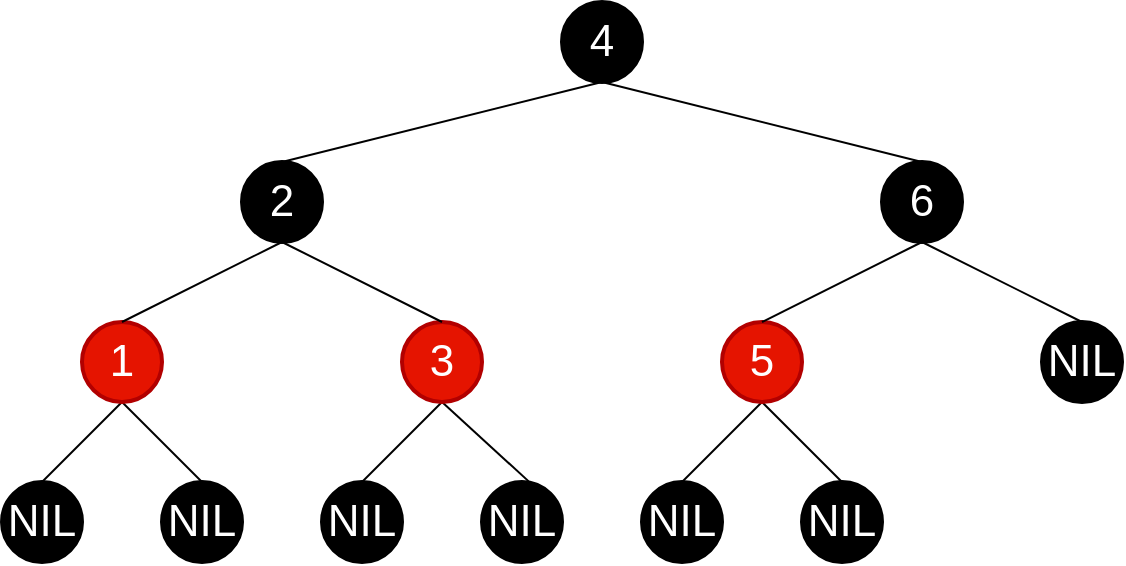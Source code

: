 <mxfile version="11.3.0" type="device" pages="1"><diagram id="PBp5ObpRPd7W0EPvdePP" name="第 1 页"><mxGraphModel dx="1363" dy="811" grid="1" gridSize="10" guides="1" tooltips="1" connect="1" arrows="1" fold="1" page="1" pageScale="1" pageWidth="827" pageHeight="1169" math="0" shadow="0"><root><mxCell id="0"/><mxCell id="1" parent="0"/><mxCell id="5Xak5Fo3kpw1yLPnFCGr-28" style="edgeStyle=none;rounded=0;orthogonalLoop=1;jettySize=auto;html=1;exitX=0.5;exitY=1;exitDx=0;exitDy=0;entryX=0.5;entryY=0;entryDx=0;entryDy=0;endArrow=none;endFill=0;fontSize=22;" parent="1" source="5Xak5Fo3kpw1yLPnFCGr-1" target="5Xak5Fo3kpw1yLPnFCGr-6" edge="1"><mxGeometry relative="1" as="geometry"/></mxCell><mxCell id="5Xak5Fo3kpw1yLPnFCGr-29" style="edgeStyle=none;rounded=0;orthogonalLoop=1;jettySize=auto;html=1;exitX=0.5;exitY=1;exitDx=0;exitDy=0;entryX=0.604;entryY=0.011;entryDx=0;entryDy=0;entryPerimeter=0;endArrow=none;endFill=0;fontSize=22;" parent="1" source="5Xak5Fo3kpw1yLPnFCGr-1" target="5Xak5Fo3kpw1yLPnFCGr-7" edge="1"><mxGeometry relative="1" as="geometry"/></mxCell><mxCell id="5Xak5Fo3kpw1yLPnFCGr-1" value="3" style="ellipse;whiteSpace=wrap;html=1;aspect=fixed;strokeWidth=2;fontSize=22;fillColor=#e51400;strokeColor=#B20000;fontColor=#ffffff;" parent="1" vertex="1"><mxGeometry x="240" y="200" width="40" height="40" as="geometry"/></mxCell><mxCell id="5Xak5Fo3kpw1yLPnFCGr-26" style="edgeStyle=none;rounded=0;orthogonalLoop=1;jettySize=auto;html=1;exitX=0.5;exitY=1;exitDx=0;exitDy=0;entryX=0.5;entryY=0;entryDx=0;entryDy=0;endArrow=none;endFill=0;fontSize=22;" parent="1" source="5Xak5Fo3kpw1yLPnFCGr-2" target="5Xak5Fo3kpw1yLPnFCGr-3" edge="1"><mxGeometry relative="1" as="geometry"/></mxCell><mxCell id="5Xak5Fo3kpw1yLPnFCGr-27" style="edgeStyle=none;rounded=0;orthogonalLoop=1;jettySize=auto;html=1;exitX=0.5;exitY=1;exitDx=0;exitDy=0;entryX=0.5;entryY=0;entryDx=0;entryDy=0;endArrow=none;endFill=0;fontSize=22;" parent="1" source="5Xak5Fo3kpw1yLPnFCGr-2" target="5Xak5Fo3kpw1yLPnFCGr-4" edge="1"><mxGeometry relative="1" as="geometry"/></mxCell><mxCell id="5Xak5Fo3kpw1yLPnFCGr-2" value="1" style="ellipse;whiteSpace=wrap;html=1;aspect=fixed;strokeWidth=2;fontSize=22;fillColor=#e51400;strokeColor=#B20000;fontColor=#ffffff;" parent="1" vertex="1"><mxGeometry x="80" y="200" width="40" height="40" as="geometry"/></mxCell><mxCell id="5Xak5Fo3kpw1yLPnFCGr-3" value="NIL" style="ellipse;whiteSpace=wrap;html=1;aspect=fixed;strokeWidth=2;fontSize=22;fontColor=#FFFFFF;fillColor=#000000;" parent="1" vertex="1"><mxGeometry x="40" y="280" width="40" height="40" as="geometry"/></mxCell><mxCell id="5Xak5Fo3kpw1yLPnFCGr-4" value="NIL" style="ellipse;whiteSpace=wrap;html=1;aspect=fixed;strokeWidth=2;fontSize=22;fontColor=#FFFFFF;fillColor=#000000;" parent="1" vertex="1"><mxGeometry x="120" y="280" width="40" height="40" as="geometry"/></mxCell><mxCell id="5Xak5Fo3kpw1yLPnFCGr-6" value="NIL" style="ellipse;whiteSpace=wrap;html=1;aspect=fixed;strokeWidth=2;fontSize=22;fontColor=#FFFFFF;fillColor=#000000;" parent="1" vertex="1"><mxGeometry x="200" y="280" width="40" height="40" as="geometry"/></mxCell><mxCell id="5Xak5Fo3kpw1yLPnFCGr-7" value="NIL" style="ellipse;whiteSpace=wrap;html=1;aspect=fixed;strokeWidth=2;fontSize=22;fontColor=#FFFFFF;fillColor=#000000;" parent="1" vertex="1"><mxGeometry x="280" y="280" width="40" height="40" as="geometry"/></mxCell><mxCell id="5Xak5Fo3kpw1yLPnFCGr-8" value="NIL" style="ellipse;whiteSpace=wrap;html=1;aspect=fixed;strokeWidth=2;fontSize=22;fontColor=#FFFFFF;fillColor=#000000;" parent="1" vertex="1"><mxGeometry x="360" y="280" width="40" height="40" as="geometry"/></mxCell><mxCell id="5Xak5Fo3kpw1yLPnFCGr-9" value="NIL" style="ellipse;whiteSpace=wrap;html=1;aspect=fixed;strokeWidth=2;fontSize=22;fontColor=#FFFFFF;fillColor=#000000;" parent="1" vertex="1"><mxGeometry x="440" y="280" width="40" height="40" as="geometry"/></mxCell><mxCell id="5Xak5Fo3kpw1yLPnFCGr-22" style="edgeStyle=none;rounded=0;orthogonalLoop=1;jettySize=auto;html=1;exitX=0.5;exitY=1;exitDx=0;exitDy=0;entryX=0.5;entryY=0;entryDx=0;entryDy=0;endArrow=none;endFill=0;fontSize=22;" parent="1" source="5Xak5Fo3kpw1yLPnFCGr-10" target="5Xak5Fo3kpw1yLPnFCGr-9" edge="1"><mxGeometry relative="1" as="geometry"/></mxCell><mxCell id="5Xak5Fo3kpw1yLPnFCGr-23" style="edgeStyle=none;rounded=0;orthogonalLoop=1;jettySize=auto;html=1;exitX=0.5;exitY=1;exitDx=0;exitDy=0;entryX=0.5;entryY=0;entryDx=0;entryDy=0;endArrow=none;endFill=0;fontSize=22;" parent="1" source="5Xak5Fo3kpw1yLPnFCGr-10" target="5Xak5Fo3kpw1yLPnFCGr-8" edge="1"><mxGeometry relative="1" as="geometry"/></mxCell><mxCell id="5Xak5Fo3kpw1yLPnFCGr-10" value="5" style="ellipse;whiteSpace=wrap;html=1;aspect=fixed;strokeWidth=2;fontSize=22;fillColor=#e51400;strokeColor=#B20000;fontColor=#ffffff;" parent="1" vertex="1"><mxGeometry x="400" y="200" width="40" height="40" as="geometry"/></mxCell><mxCell id="5Xak5Fo3kpw1yLPnFCGr-24" style="edgeStyle=none;rounded=0;orthogonalLoop=1;jettySize=auto;html=1;exitX=0.5;exitY=1;exitDx=0;exitDy=0;entryX=0.5;entryY=0;entryDx=0;entryDy=0;endArrow=none;endFill=0;fontSize=22;" parent="1" source="5Xak5Fo3kpw1yLPnFCGr-11" target="5Xak5Fo3kpw1yLPnFCGr-1" edge="1"><mxGeometry relative="1" as="geometry"/></mxCell><mxCell id="5Xak5Fo3kpw1yLPnFCGr-25" style="edgeStyle=none;rounded=0;orthogonalLoop=1;jettySize=auto;html=1;exitX=0.5;exitY=1;exitDx=0;exitDy=0;entryX=0.5;entryY=0;entryDx=0;entryDy=0;endArrow=none;endFill=0;fontSize=22;" parent="1" source="5Xak5Fo3kpw1yLPnFCGr-11" target="5Xak5Fo3kpw1yLPnFCGr-2" edge="1"><mxGeometry relative="1" as="geometry"/></mxCell><mxCell id="5Xak5Fo3kpw1yLPnFCGr-11" value="2" style="ellipse;whiteSpace=wrap;html=1;aspect=fixed;strokeWidth=2;fontSize=22;fillColor=#000000;fontColor=#FFFFFF;" parent="1" vertex="1"><mxGeometry x="160" y="120" width="40" height="40" as="geometry"/></mxCell><mxCell id="5Xak5Fo3kpw1yLPnFCGr-20" style="edgeStyle=none;rounded=0;orthogonalLoop=1;jettySize=auto;html=1;exitX=0.5;exitY=1;exitDx=0;exitDy=0;entryX=0.5;entryY=0;entryDx=0;entryDy=0;endArrow=none;endFill=0;fontSize=22;" parent="1" source="5Xak5Fo3kpw1yLPnFCGr-15" target="5Xak5Fo3kpw1yLPnFCGr-10" edge="1"><mxGeometry relative="1" as="geometry"/></mxCell><mxCell id="5Xak5Fo3kpw1yLPnFCGr-21" style="edgeStyle=none;rounded=0;orthogonalLoop=1;jettySize=auto;html=1;exitX=0.5;exitY=1;exitDx=0;exitDy=0;entryX=0.5;entryY=0;entryDx=0;entryDy=0;endArrow=none;endFill=0;fontSize=22;" parent="1" source="5Xak5Fo3kpw1yLPnFCGr-15" target="5Xak5Fo3kpw1yLPnFCGr-17" edge="1"><mxGeometry relative="1" as="geometry"/></mxCell><mxCell id="5Xak5Fo3kpw1yLPnFCGr-15" value="6" style="ellipse;whiteSpace=wrap;html=1;aspect=fixed;strokeWidth=2;fontSize=22;fontColor=#FFFFFF;fillColor=#000000;" parent="1" vertex="1"><mxGeometry x="480" y="120" width="40" height="40" as="geometry"/></mxCell><mxCell id="5Xak5Fo3kpw1yLPnFCGr-18" style="rounded=0;orthogonalLoop=1;jettySize=auto;html=1;exitX=0.5;exitY=1;exitDx=0;exitDy=0;entryX=0.5;entryY=0;entryDx=0;entryDy=0;fontSize=22;endArrow=none;endFill=0;" parent="1" source="5Xak5Fo3kpw1yLPnFCGr-16" target="5Xak5Fo3kpw1yLPnFCGr-11" edge="1"><mxGeometry relative="1" as="geometry"/></mxCell><mxCell id="5Xak5Fo3kpw1yLPnFCGr-19" style="edgeStyle=none;rounded=0;orthogonalLoop=1;jettySize=auto;html=1;exitX=0.5;exitY=1;exitDx=0;exitDy=0;entryX=0.5;entryY=0;entryDx=0;entryDy=0;endArrow=none;endFill=0;fontSize=22;" parent="1" source="5Xak5Fo3kpw1yLPnFCGr-16" target="5Xak5Fo3kpw1yLPnFCGr-15" edge="1"><mxGeometry relative="1" as="geometry"/></mxCell><mxCell id="5Xak5Fo3kpw1yLPnFCGr-16" value="4" style="ellipse;whiteSpace=wrap;html=1;aspect=fixed;strokeWidth=2;fontSize=22;fillColor=#000000;strokeColor=#000000;fontColor=#ffffff;" parent="1" vertex="1"><mxGeometry x="320" y="40" width="40" height="40" as="geometry"/></mxCell><mxCell id="5Xak5Fo3kpw1yLPnFCGr-17" value="NIL" style="ellipse;whiteSpace=wrap;html=1;aspect=fixed;strokeWidth=2;fontSize=22;fontColor=#FFFFFF;fillColor=#000000;" parent="1" vertex="1"><mxGeometry x="560" y="200" width="40" height="40" as="geometry"/></mxCell></root></mxGraphModel></diagram></mxfile>
